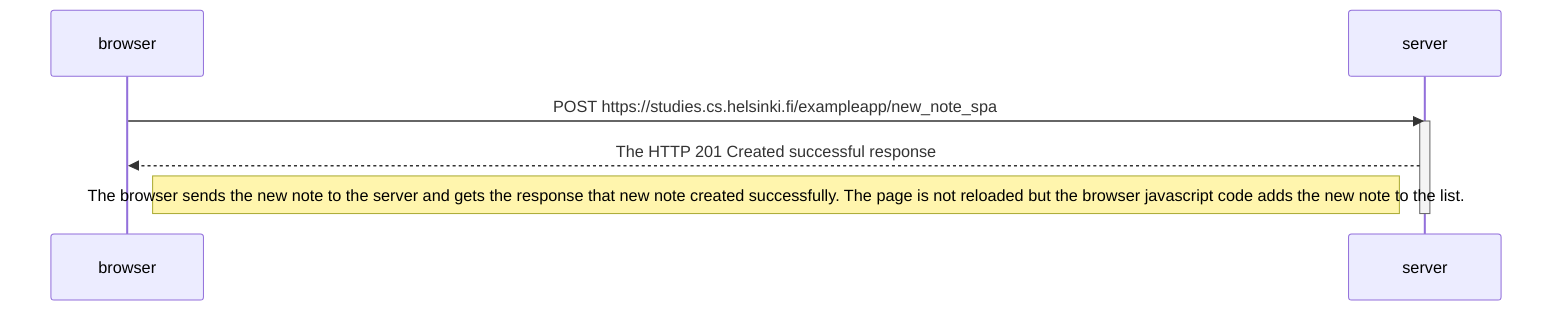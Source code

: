 sequenceDiagram
    participant browser
    participant server
    
    browser->>server: POST https://studies.cs.helsinki.fi/exampleapp/new_note_spa
    activate server
    server-->>browser: The HTTP 201 Created successful response 
    Note right of browser: The browser sends the new note to the server and gets the response that new note created successfully. The page is not reloaded but the browser javascript code adds the new note to the list.

    deactivate server